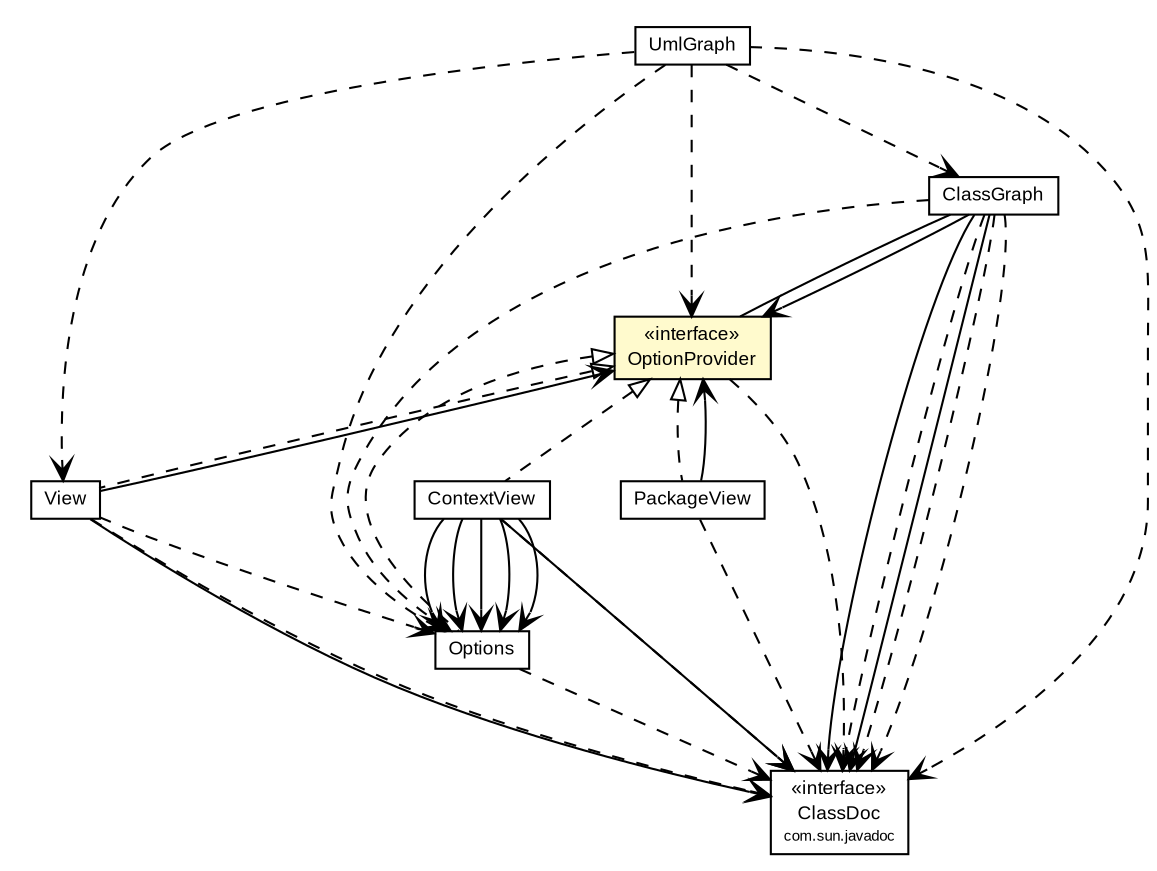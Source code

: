 #!/usr/local/bin/dot
#
# Class diagram 
# Generated by UmlGraph version 4.7 (http://www.spinellis.gr/sw/umlgraph)
#

digraph G {
	edge [fontname="arial",fontsize=10,labelfontname="arial",labelfontsize=10];
	node [fontname="arial",fontsize=10,shape=plaintext];
	// gr.spinellis.umlgraph.doclet.ClassGraph
	c778 [label=<<table border="0" cellborder="1" cellspacing="0" cellpadding="2" port="p" href="./ClassGraph.html">
		<tr><td><table border="0" cellspacing="0" cellpadding="1">
			<tr><td> ClassGraph </td></tr>
		</table></td></tr>
		</table>>, fontname="arial", fontcolor="black", fontsize=9.0];
	// gr.spinellis.umlgraph.doclet.View
	c786 [label=<<table border="0" cellborder="1" cellspacing="0" cellpadding="2" port="p" href="./View.html">
		<tr><td><table border="0" cellspacing="0" cellpadding="1">
			<tr><td> View </td></tr>
		</table></td></tr>
		</table>>, fontname="arial", fontcolor="black", fontsize=9.0];
	// gr.spinellis.umlgraph.doclet.UmlGraph
	c787 [label=<<table border="0" cellborder="1" cellspacing="0" cellpadding="2" port="p" href="./UmlGraph.html">
		<tr><td><table border="0" cellspacing="0" cellpadding="1">
			<tr><td> UmlGraph </td></tr>
		</table></td></tr>
		</table>>, fontname="arial", fontcolor="black", fontsize=9.0];
	// gr.spinellis.umlgraph.doclet.PackageView
	c791 [label=<<table border="0" cellborder="1" cellspacing="0" cellpadding="2" port="p" href="./PackageView.html">
		<tr><td><table border="0" cellspacing="0" cellpadding="1">
			<tr><td> PackageView </td></tr>
		</table></td></tr>
		</table>>, fontname="arial", fontcolor="black", fontsize=9.0];
	// gr.spinellis.umlgraph.doclet.ContextView
	c793 [label=<<table border="0" cellborder="1" cellspacing="0" cellpadding="2" port="p" href="./ContextView.html">
		<tr><td><table border="0" cellspacing="0" cellpadding="1">
			<tr><td> ContextView </td></tr>
		</table></td></tr>
		</table>>, fontname="arial", fontcolor="black", fontsize=9.0];
	// gr.spinellis.umlgraph.doclet.Options
	c798 [label=<<table border="0" cellborder="1" cellspacing="0" cellpadding="2" port="p" href="./Options.html">
		<tr><td><table border="0" cellspacing="0" cellpadding="1">
			<tr><td> Options </td></tr>
		</table></td></tr>
		</table>>, fontname="arial", fontcolor="black", fontsize=9.0];
	// gr.spinellis.umlgraph.doclet.OptionProvider
	c800 [label=<<table border="0" cellborder="1" cellspacing="0" cellpadding="2" port="p" bgcolor="lemonChiffon" href="./OptionProvider.html">
		<tr><td><table border="0" cellspacing="0" cellpadding="1">
			<tr><td> &laquo;interface&raquo; </td></tr>
			<tr><td> OptionProvider </td></tr>
		</table></td></tr>
		</table>>, fontname="arial", fontcolor="black", fontsize=9.0];
	// gr.spinellis.umlgraph.doclet.ClassGraph HAS gr.spinellis.umlgraph.doclet.OptionProvider
	c778:p -> c800:p [taillabel="", label="", headlabel="", fontname="arial", fontcolor="black", fontsize=10.0, color="black", arrowhead=none, arrowtail=ediamond];
	// gr.spinellis.umlgraph.doclet.ClassGraph DEPEND gr.spinellis.umlgraph.doclet.Options
	c778:p -> c798:p [taillabel="", label="", headlabel="", fontname="arial", fontcolor="black", fontsize=10.0, color="black", arrowhead=open, style=dashed];
	//gr.spinellis.umlgraph.doclet.View implements gr.spinellis.umlgraph.doclet.OptionProvider
	c800:p -> c786:p [dir=back,arrowtail=empty,style=dashed];
	// gr.spinellis.umlgraph.doclet.View DEPEND gr.spinellis.umlgraph.doclet.Options
	c786:p -> c798:p [taillabel="", label="", headlabel="", fontname="arial", fontcolor="black", fontsize=10.0, color="black", arrowhead=open, style=dashed];
	// gr.spinellis.umlgraph.doclet.UmlGraph DEPEND gr.spinellis.umlgraph.doclet.OptionProvider
	c787:p -> c800:p [taillabel="", label="", headlabel="", fontname="arial", fontcolor="black", fontsize=10.0, color="black", arrowhead=open, style=dashed];
	// gr.spinellis.umlgraph.doclet.UmlGraph DEPEND gr.spinellis.umlgraph.doclet.Options
	c787:p -> c798:p [taillabel="", label="", headlabel="", fontname="arial", fontcolor="black", fontsize=10.0, color="black", arrowhead=open, style=dashed];
	// gr.spinellis.umlgraph.doclet.UmlGraph DEPEND gr.spinellis.umlgraph.doclet.View
	c787:p -> c786:p [taillabel="", label="", headlabel="", fontname="arial", fontcolor="black", fontsize=10.0, color="black", arrowhead=open, style=dashed];
	// gr.spinellis.umlgraph.doclet.UmlGraph DEPEND gr.spinellis.umlgraph.doclet.ClassGraph
	c787:p -> c778:p [taillabel="", label="", headlabel="", fontname="arial", fontcolor="black", fontsize=10.0, color="black", arrowhead=open, style=dashed];
	//gr.spinellis.umlgraph.doclet.PackageView implements gr.spinellis.umlgraph.doclet.OptionProvider
	c800:p -> c791:p [dir=back,arrowtail=empty,style=dashed];
	//gr.spinellis.umlgraph.doclet.ContextView implements gr.spinellis.umlgraph.doclet.OptionProvider
	c800:p -> c793:p [dir=back,arrowtail=empty,style=dashed];
	//gr.spinellis.umlgraph.doclet.Options implements gr.spinellis.umlgraph.doclet.OptionProvider
	c800:p -> c798:p [dir=back,arrowtail=empty,style=dashed];
	// gr.spinellis.umlgraph.doclet.ClassGraph NAVASSOC gr.spinellis.umlgraph.doclet.OptionProvider
	c778:p -> c800:p [taillabel="", label="", headlabel="", fontname="arial", fontcolor="black", fontsize=10.0, color="black", arrowhead=open];
	// gr.spinellis.umlgraph.doclet.ClassGraph NAVASSOC com.sun.javadoc.ClassDoc
	c778:p -> c807:p [taillabel="", label="", headlabel="", fontname="arial", fontcolor="black", fontsize=10.0, color="black", arrowhead=open];
	// gr.spinellis.umlgraph.doclet.ClassGraph NAVASSOC com.sun.javadoc.ClassDoc
	c778:p -> c807:p [taillabel="", label="", headlabel="", fontname="arial", fontcolor="black", fontsize=10.0, color="black", arrowhead=open];
	// gr.spinellis.umlgraph.doclet.View NAVASSOC com.sun.javadoc.ClassDoc
	c786:p -> c807:p [taillabel="", label="", headlabel="", fontname="arial", fontcolor="black", fontsize=10.0, color="black", arrowhead=open];
	// gr.spinellis.umlgraph.doclet.View NAVASSOC gr.spinellis.umlgraph.doclet.OptionProvider
	c786:p -> c800:p [taillabel="", label="", headlabel="", fontname="arial", fontcolor="black", fontsize=10.0, color="black", arrowhead=open];
	// gr.spinellis.umlgraph.doclet.PackageView NAVASSOC gr.spinellis.umlgraph.doclet.OptionProvider
	c791:p -> c800:p [taillabel="", label="", headlabel="", fontname="arial", fontcolor="black", fontsize=10.0, color="black", arrowhead=open];
	// gr.spinellis.umlgraph.doclet.ContextView NAVASSOC com.sun.javadoc.ClassDoc
	c793:p -> c807:p [taillabel="", label="", headlabel="", fontname="arial", fontcolor="black", fontsize=10.0, color="black", arrowhead=open];
	// gr.spinellis.umlgraph.doclet.ContextView NAVASSOC gr.spinellis.umlgraph.doclet.Options
	c793:p -> c798:p [taillabel="", label="", headlabel="", fontname="arial", fontcolor="black", fontsize=10.0, color="black", arrowhead=open];
	// gr.spinellis.umlgraph.doclet.ContextView NAVASSOC gr.spinellis.umlgraph.doclet.Options
	c793:p -> c798:p [taillabel="", label="", headlabel="", fontname="arial", fontcolor="black", fontsize=10.0, color="black", arrowhead=open];
	// gr.spinellis.umlgraph.doclet.ContextView NAVASSOC gr.spinellis.umlgraph.doclet.Options
	c793:p -> c798:p [taillabel="", label="", headlabel="", fontname="arial", fontcolor="black", fontsize=10.0, color="black", arrowhead=open];
	// gr.spinellis.umlgraph.doclet.ContextView NAVASSOC gr.spinellis.umlgraph.doclet.Options
	c793:p -> c798:p [taillabel="", label="", headlabel="", fontname="arial", fontcolor="black", fontsize=10.0, color="black", arrowhead=open];
	// gr.spinellis.umlgraph.doclet.ContextView NAVASSOC gr.spinellis.umlgraph.doclet.Options
	c793:p -> c798:p [taillabel="", label="", headlabel="", fontname="arial", fontcolor="black", fontsize=10.0, color="black", arrowhead=open];
	// gr.spinellis.umlgraph.doclet.ClassGraph DEPEND com.sun.javadoc.ClassDoc
	c778:p -> c807:p [taillabel="", label="", headlabel="", fontname="arial", fontcolor="black", fontsize=10.0, color="black", arrowhead=open, style=dashed];
	// gr.spinellis.umlgraph.doclet.ClassGraph DEPEND com.sun.javadoc.ClassDoc
	c778:p -> c807:p [taillabel="", label="", headlabel="", fontname="arial", fontcolor="black", fontsize=10.0, color="black", arrowhead=open, style=dashed];
	// gr.spinellis.umlgraph.doclet.ClassGraph DEPEND com.sun.javadoc.ClassDoc
	c778:p -> c807:p [taillabel="", label="", headlabel="", fontname="arial", fontcolor="black", fontsize=10.0, color="black", arrowhead=open, style=dashed];
	// gr.spinellis.umlgraph.doclet.View DEPEND com.sun.javadoc.ClassDoc
	c786:p -> c807:p [taillabel="", label="", headlabel="", fontname="arial", fontcolor="black", fontsize=10.0, color="black", arrowhead=open, style=dashed];
	// gr.spinellis.umlgraph.doclet.UmlGraph DEPEND com.sun.javadoc.ClassDoc
	c787:p -> c807:p [taillabel="", label="", headlabel="", fontname="arial", fontcolor="black", fontsize=10.0, color="black", arrowhead=open, style=dashed];
	// gr.spinellis.umlgraph.doclet.PackageView DEPEND com.sun.javadoc.ClassDoc
	c791:p -> c807:p [taillabel="", label="", headlabel="", fontname="arial", fontcolor="black", fontsize=10.0, color="black", arrowhead=open, style=dashed];
	// gr.spinellis.umlgraph.doclet.ContextView DEPEND com.sun.javadoc.ClassDoc
	c793:p -> c807:p [taillabel="", label="", headlabel="", fontname="arial", fontcolor="black", fontsize=10.0, color="black", arrowhead=open, style=dashed];
	// gr.spinellis.umlgraph.doclet.Options DEPEND com.sun.javadoc.ClassDoc
	c798:p -> c807:p [taillabel="", label="", headlabel="", fontname="arial", fontcolor="black", fontsize=10.0, color="black", arrowhead=open, style=dashed];
	// gr.spinellis.umlgraph.doclet.OptionProvider DEPEND com.sun.javadoc.ClassDoc
	c800:p -> c807:p [taillabel="", label="", headlabel="", fontname="arial", fontcolor="black", fontsize=10.0, color="black", arrowhead=open, style=dashed];
	// com.sun.javadoc.ClassDoc
	c807 [label=<<table border="0" cellborder="1" cellspacing="0" cellpadding="2" port="p" href="http://java.sun.com/j2se/1.5.0/docs/guide/javadoc/doclet/spec/com/sun/javadoc/ClassDoc.html">
		<tr><td><table border="0" cellspacing="0" cellpadding="1">
			<tr><td> &laquo;interface&raquo; </td></tr>
			<tr><td> ClassDoc </td></tr>
			<tr><td><font point-size="7.0"> com.sun.javadoc </font></td></tr>
		</table></td></tr>
		</table>>, fontname="arial", fontcolor="black", fontsize=9.0];
}

